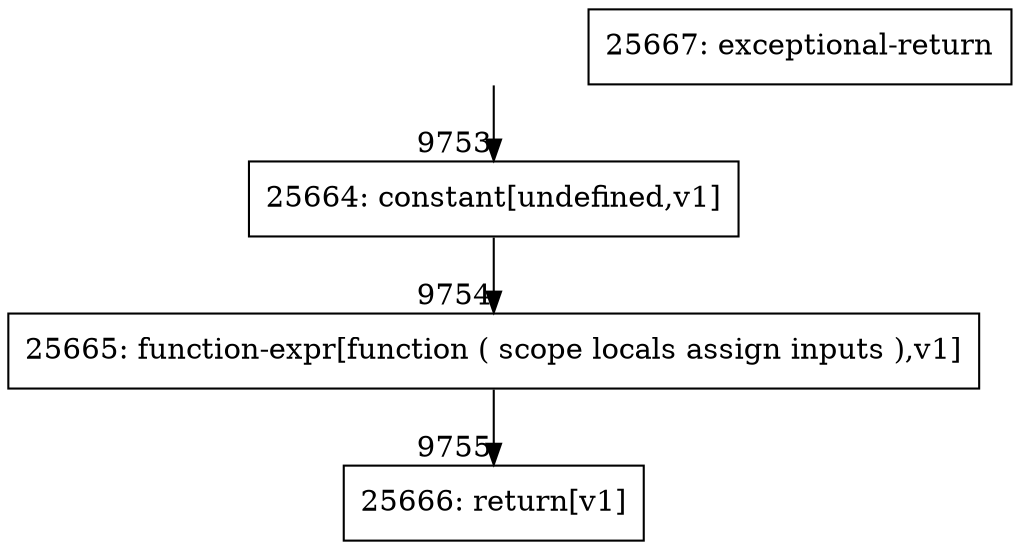digraph {
rankdir="TD"
BB_entry715[shape=none,label=""];
BB_entry715 -> BB9753 [tailport=s, headport=n, headlabel="    9753"]
BB9753 [shape=record label="{25664: constant[undefined,v1]}" ] 
BB9753 -> BB9754 [tailport=s, headport=n, headlabel="      9754"]
BB9754 [shape=record label="{25665: function-expr[function ( scope locals assign inputs ),v1]}" ] 
BB9754 -> BB9755 [tailport=s, headport=n, headlabel="      9755"]
BB9755 [shape=record label="{25666: return[v1]}" ] 
BB9756 [shape=record label="{25667: exceptional-return}" ] 
//#$~ 13749
}
